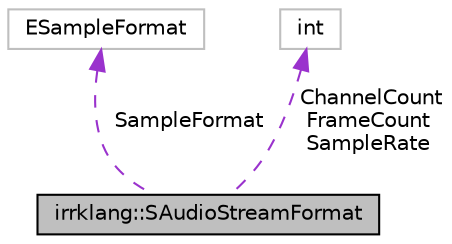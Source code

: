 digraph "irrklang::SAudioStreamFormat"
{
  bgcolor="transparent";
  edge [fontname="Helvetica",fontsize="10",labelfontname="Helvetica",labelfontsize="10"];
  node [fontname="Helvetica",fontsize="10",shape=record];
  Node1 [label="irrklang::SAudioStreamFormat",height=0.2,width=0.4,color="black", fillcolor="grey75", style="filled", fontcolor="black"];
  Node2 -> Node1 [dir="back",color="darkorchid3",fontsize="10",style="dashed",label=" SampleFormat" ,fontname="Helvetica"];
  Node2 [label="ESampleFormat",height=0.2,width=0.4,color="grey75"];
  Node3 -> Node1 [dir="back",color="darkorchid3",fontsize="10",style="dashed",label=" ChannelCount\nFrameCount\nSampleRate" ,fontname="Helvetica"];
  Node3 [label="int",height=0.2,width=0.4,color="grey75"];
}

